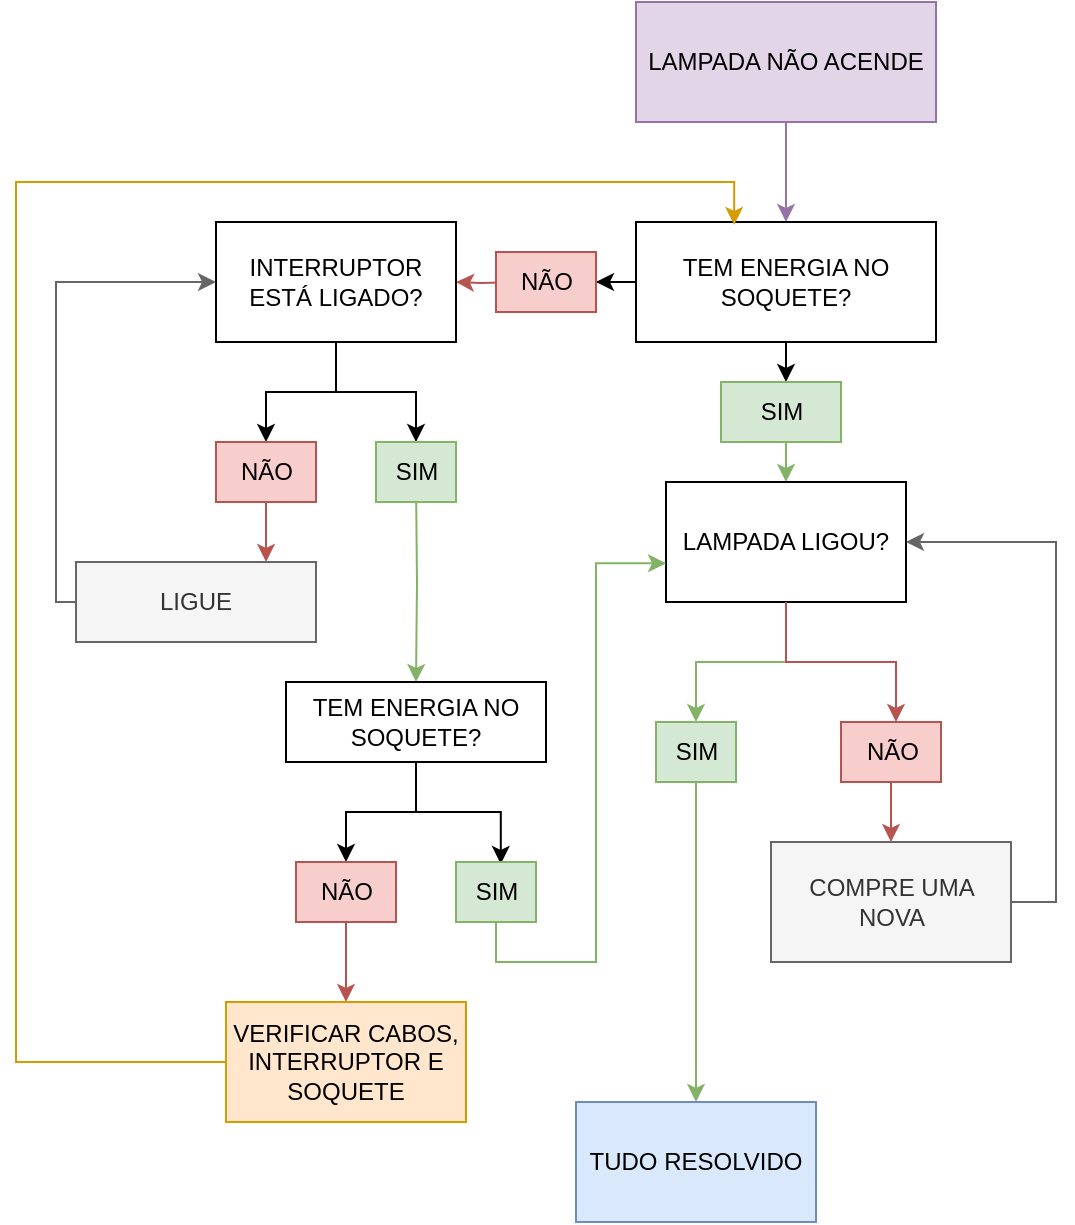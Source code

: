 <mxfile version="21.7.4" type="github">
  <diagram name="Página-1" id="CAikxUyKD4PRSJyLO2kP">
    <mxGraphModel dx="1728" dy="620" grid="1" gridSize="10" guides="1" tooltips="1" connect="1" arrows="1" fold="1" page="1" pageScale="1" pageWidth="827" pageHeight="1169" math="0" shadow="0">
      <root>
        <mxCell id="0" />
        <mxCell id="1" parent="0" />
        <mxCell id="uMKkj9IWUREVqiduz7nh-5" value="" style="edgeStyle=orthogonalEdgeStyle;rounded=0;orthogonalLoop=1;jettySize=auto;html=1;fillColor=#e1d5e7;strokeColor=#9673a6;" edge="1" parent="1" source="uMKkj9IWUREVqiduz7nh-1" target="uMKkj9IWUREVqiduz7nh-4">
          <mxGeometry relative="1" as="geometry" />
        </mxCell>
        <mxCell id="uMKkj9IWUREVqiduz7nh-1" value="LAMPADA NÃO ACENDE" style="rounded=0;whiteSpace=wrap;html=1;arcSize=50;labelBackgroundColor=none;fillColor=#e1d5e7;strokeColor=#9673a6;" vertex="1" parent="1">
          <mxGeometry x="510" y="110" width="150" height="60" as="geometry" />
        </mxCell>
        <mxCell id="uMKkj9IWUREVqiduz7nh-24" value="" style="edgeStyle=orthogonalEdgeStyle;rounded=0;orthogonalLoop=1;jettySize=auto;html=1;" edge="1" parent="1" source="uMKkj9IWUREVqiduz7nh-4" target="uMKkj9IWUREVqiduz7nh-23">
          <mxGeometry relative="1" as="geometry" />
        </mxCell>
        <mxCell id="uMKkj9IWUREVqiduz7nh-65" style="edgeStyle=orthogonalEdgeStyle;rounded=0;orthogonalLoop=1;jettySize=auto;html=1;entryX=0.54;entryY=0.01;entryDx=0;entryDy=0;entryPerimeter=0;" edge="1" parent="1" source="uMKkj9IWUREVqiduz7nh-4" target="uMKkj9IWUREVqiduz7nh-18">
          <mxGeometry relative="1" as="geometry" />
        </mxCell>
        <mxCell id="uMKkj9IWUREVqiduz7nh-4" value="TEM ENERGIA NO SOQUETE?" style="rounded=0;whiteSpace=wrap;html=1;arcSize=50;" vertex="1" parent="1">
          <mxGeometry x="510" y="220" width="150" height="60" as="geometry" />
        </mxCell>
        <mxCell id="uMKkj9IWUREVqiduz7nh-85" value="" style="edgeStyle=orthogonalEdgeStyle;rounded=0;orthogonalLoop=1;jettySize=auto;html=1;entryX=0.5;entryY=0;entryDx=0;entryDy=0;fillColor=#d5e8d4;strokeColor=#82b366;" edge="1" parent="1" source="uMKkj9IWUREVqiduz7nh-18" target="uMKkj9IWUREVqiduz7nh-19">
          <mxGeometry relative="1" as="geometry">
            <mxPoint x="570" y="340" as="targetPoint" />
            <Array as="points">
              <mxPoint x="585" y="340" />
              <mxPoint x="585" y="340" />
            </Array>
          </mxGeometry>
        </mxCell>
        <mxCell id="uMKkj9IWUREVqiduz7nh-18" value="SIM" style="text;html=1;strokeColor=#82b366;fillColor=#d5e8d4;align=center;verticalAlign=middle;whiteSpace=wrap;rounded=0;" vertex="1" parent="1">
          <mxGeometry x="552.5" y="300" width="60" height="30" as="geometry" />
        </mxCell>
        <mxCell id="uMKkj9IWUREVqiduz7nh-19" value="LAMPADA LIGOU?" style="whiteSpace=wrap;html=1;" vertex="1" parent="1">
          <mxGeometry x="525" y="350" width="120" height="60" as="geometry" />
        </mxCell>
        <mxCell id="uMKkj9IWUREVqiduz7nh-26" value="" style="edgeStyle=orthogonalEdgeStyle;rounded=0;orthogonalLoop=1;jettySize=auto;html=1;fillColor=#f8cecc;strokeColor=#b85450;" edge="1" parent="1" target="uMKkj9IWUREVqiduz7nh-25">
          <mxGeometry relative="1" as="geometry">
            <mxPoint x="452.5" y="250.0" as="sourcePoint" />
          </mxGeometry>
        </mxCell>
        <mxCell id="uMKkj9IWUREVqiduz7nh-23" value="NÃO" style="text;html=1;align=center;verticalAlign=middle;resizable=0;points=[];autosize=1;strokeColor=#b85450;fillColor=#f8cecc;" vertex="1" parent="1">
          <mxGeometry x="440" y="235" width="50" height="30" as="geometry" />
        </mxCell>
        <mxCell id="uMKkj9IWUREVqiduz7nh-54" value="" style="edgeStyle=orthogonalEdgeStyle;rounded=0;orthogonalLoop=1;jettySize=auto;html=1;" edge="1" parent="1" source="uMKkj9IWUREVqiduz7nh-25" target="uMKkj9IWUREVqiduz7nh-53">
          <mxGeometry relative="1" as="geometry" />
        </mxCell>
        <mxCell id="uMKkj9IWUREVqiduz7nh-56" style="edgeStyle=orthogonalEdgeStyle;rounded=0;orthogonalLoop=1;jettySize=auto;html=1;" edge="1" parent="1" source="uMKkj9IWUREVqiduz7nh-25" target="uMKkj9IWUREVqiduz7nh-55">
          <mxGeometry relative="1" as="geometry" />
        </mxCell>
        <mxCell id="uMKkj9IWUREVqiduz7nh-25" value="INTERRUPTOR ESTÁ LIGADO?" style="whiteSpace=wrap;html=1;" vertex="1" parent="1">
          <mxGeometry x="300" y="220" width="120" height="60" as="geometry" />
        </mxCell>
        <mxCell id="uMKkj9IWUREVqiduz7nh-35" value="" style="edgeStyle=orthogonalEdgeStyle;rounded=0;orthogonalLoop=1;jettySize=auto;html=1;exitX=0.5;exitY=1;exitDx=0;exitDy=0;fillColor=#d5e8d4;strokeColor=#82b366;" edge="1" parent="1" source="uMKkj9IWUREVqiduz7nh-19" target="uMKkj9IWUREVqiduz7nh-34">
          <mxGeometry relative="1" as="geometry">
            <mxPoint x="585" y="580" as="sourcePoint" />
            <Array as="points">
              <mxPoint x="585" y="440" />
              <mxPoint x="540" y="440" />
            </Array>
          </mxGeometry>
        </mxCell>
        <mxCell id="uMKkj9IWUREVqiduz7nh-38" style="edgeStyle=orthogonalEdgeStyle;rounded=0;orthogonalLoop=1;jettySize=auto;html=1;exitX=0.5;exitY=1;exitDx=0;exitDy=0;fillColor=#f8cecc;strokeColor=#b85450;" edge="1" parent="1" source="uMKkj9IWUREVqiduz7nh-19" target="uMKkj9IWUREVqiduz7nh-36">
          <mxGeometry relative="1" as="geometry">
            <mxPoint x="585" y="530" as="sourcePoint" />
            <Array as="points">
              <mxPoint x="585" y="440" />
              <mxPoint x="640" y="440" />
            </Array>
          </mxGeometry>
        </mxCell>
        <mxCell id="uMKkj9IWUREVqiduz7nh-84" style="edgeStyle=orthogonalEdgeStyle;rounded=0;orthogonalLoop=1;jettySize=auto;html=1;entryX=0.5;entryY=0;entryDx=0;entryDy=0;fillColor=#d5e8d4;strokeColor=#82b366;" edge="1" parent="1" source="uMKkj9IWUREVqiduz7nh-34" target="uMKkj9IWUREVqiduz7nh-41">
          <mxGeometry relative="1" as="geometry" />
        </mxCell>
        <mxCell id="uMKkj9IWUREVqiduz7nh-34" value="SIM&lt;br&gt;" style="text;html=1;align=center;verticalAlign=middle;resizable=0;points=[];autosize=1;strokeColor=#82b366;fillColor=#d5e8d4;" vertex="1" parent="1">
          <mxGeometry x="520" y="470" width="40" height="30" as="geometry" />
        </mxCell>
        <mxCell id="uMKkj9IWUREVqiduz7nh-82" value="" style="edgeStyle=orthogonalEdgeStyle;rounded=0;orthogonalLoop=1;jettySize=auto;html=1;fillColor=#f8cecc;strokeColor=#b85450;" edge="1" parent="1" source="uMKkj9IWUREVqiduz7nh-36" target="uMKkj9IWUREVqiduz7nh-61">
          <mxGeometry relative="1" as="geometry" />
        </mxCell>
        <mxCell id="uMKkj9IWUREVqiduz7nh-36" value="NÃO" style="text;html=1;align=center;verticalAlign=middle;resizable=0;points=[];autosize=1;strokeColor=#b85450;fillColor=#f8cecc;" vertex="1" parent="1">
          <mxGeometry x="612.5" y="470" width="50" height="30" as="geometry" />
        </mxCell>
        <mxCell id="uMKkj9IWUREVqiduz7nh-41" value="TUDO RESOLVIDO" style="whiteSpace=wrap;html=1;fillColor=#dae8fc;strokeColor=#6c8ebf;" vertex="1" parent="1">
          <mxGeometry x="480" y="660" width="120" height="60" as="geometry" />
        </mxCell>
        <mxCell id="uMKkj9IWUREVqiduz7nh-67" value="" style="edgeStyle=orthogonalEdgeStyle;rounded=0;orthogonalLoop=1;jettySize=auto;html=1;entryX=0.5;entryY=0;entryDx=0;entryDy=0;fillColor=#d5e8d4;strokeColor=#82b366;" edge="1" parent="1" target="uMKkj9IWUREVqiduz7nh-66">
          <mxGeometry relative="1" as="geometry">
            <mxPoint x="400.003" y="350" as="sourcePoint" />
            <mxPoint x="390.25" y="429.52" as="targetPoint" />
            <Array as="points" />
          </mxGeometry>
        </mxCell>
        <mxCell id="uMKkj9IWUREVqiduz7nh-53" value="SIM" style="text;html=1;align=center;verticalAlign=middle;resizable=0;points=[];autosize=1;strokeColor=#82b366;fillColor=#d5e8d4;" vertex="1" parent="1">
          <mxGeometry x="380" y="330" width="40" height="30" as="geometry" />
        </mxCell>
        <mxCell id="uMKkj9IWUREVqiduz7nh-58" value="" style="edgeStyle=orthogonalEdgeStyle;rounded=0;orthogonalLoop=1;jettySize=auto;html=1;fillColor=#f8cecc;strokeColor=#b85450;" edge="1" parent="1" source="uMKkj9IWUREVqiduz7nh-55">
          <mxGeometry relative="1" as="geometry">
            <mxPoint x="325.048" y="390" as="targetPoint" />
          </mxGeometry>
        </mxCell>
        <mxCell id="uMKkj9IWUREVqiduz7nh-55" value="NÃO" style="text;html=1;align=center;verticalAlign=middle;resizable=0;points=[];autosize=1;strokeColor=#b85450;fillColor=#f8cecc;" vertex="1" parent="1">
          <mxGeometry x="300" y="330" width="50" height="30" as="geometry" />
        </mxCell>
        <mxCell id="uMKkj9IWUREVqiduz7nh-79" style="edgeStyle=orthogonalEdgeStyle;rounded=0;orthogonalLoop=1;jettySize=auto;html=1;entryX=0;entryY=0.5;entryDx=0;entryDy=0;exitX=0;exitY=0.5;exitDx=0;exitDy=0;fillColor=#f5f5f5;strokeColor=#666666;" edge="1" parent="1" source="uMKkj9IWUREVqiduz7nh-59" target="uMKkj9IWUREVqiduz7nh-25">
          <mxGeometry relative="1" as="geometry">
            <Array as="points">
              <mxPoint x="220" y="410" />
              <mxPoint x="220" y="250" />
            </Array>
          </mxGeometry>
        </mxCell>
        <mxCell id="uMKkj9IWUREVqiduz7nh-59" value="LIGUE" style="whiteSpace=wrap;html=1;fillColor=#f5f5f5;fontColor=#333333;strokeColor=#666666;" vertex="1" parent="1">
          <mxGeometry x="230" y="390" width="120" height="40" as="geometry" />
        </mxCell>
        <mxCell id="uMKkj9IWUREVqiduz7nh-81" style="edgeStyle=orthogonalEdgeStyle;rounded=0;orthogonalLoop=1;jettySize=auto;html=1;entryX=1;entryY=0.5;entryDx=0;entryDy=0;exitX=1;exitY=0.5;exitDx=0;exitDy=0;fillColor=#f5f5f5;strokeColor=#666666;" edge="1" parent="1" source="uMKkj9IWUREVqiduz7nh-61" target="uMKkj9IWUREVqiduz7nh-19">
          <mxGeometry relative="1" as="geometry">
            <mxPoint x="730" y="370" as="targetPoint" />
            <Array as="points">
              <mxPoint x="720" y="560" />
              <mxPoint x="720" y="380" />
            </Array>
          </mxGeometry>
        </mxCell>
        <mxCell id="uMKkj9IWUREVqiduz7nh-61" value="COMPRE UMA NOVA" style="whiteSpace=wrap;html=1;fillColor=#f5f5f5;strokeColor=#666666;fontColor=#333333;" vertex="1" parent="1">
          <mxGeometry x="577.5" y="530" width="120" height="60" as="geometry" />
        </mxCell>
        <mxCell id="uMKkj9IWUREVqiduz7nh-71" style="edgeStyle=orthogonalEdgeStyle;rounded=0;orthogonalLoop=1;jettySize=auto;html=1;" edge="1" parent="1" source="uMKkj9IWUREVqiduz7nh-66" target="uMKkj9IWUREVqiduz7nh-70">
          <mxGeometry relative="1" as="geometry" />
        </mxCell>
        <mxCell id="uMKkj9IWUREVqiduz7nh-72" style="edgeStyle=orthogonalEdgeStyle;rounded=0;orthogonalLoop=1;jettySize=auto;html=1;entryX=0.56;entryY=0.032;entryDx=0;entryDy=0;entryPerimeter=0;" edge="1" parent="1" source="uMKkj9IWUREVqiduz7nh-66" target="uMKkj9IWUREVqiduz7nh-69">
          <mxGeometry relative="1" as="geometry" />
        </mxCell>
        <mxCell id="uMKkj9IWUREVqiduz7nh-66" value="TEM ENERGIA NO SOQUETE?" style="whiteSpace=wrap;html=1;" vertex="1" parent="1">
          <mxGeometry x="335" y="450" width="130" height="40" as="geometry" />
        </mxCell>
        <mxCell id="uMKkj9IWUREVqiduz7nh-78" style="edgeStyle=orthogonalEdgeStyle;rounded=0;orthogonalLoop=1;jettySize=auto;html=1;entryX=0.003;entryY=0.677;entryDx=0;entryDy=0;entryPerimeter=0;exitX=0.5;exitY=1;exitDx=0;exitDy=0;exitPerimeter=0;fillColor=#d5e8d4;strokeColor=#82b366;" edge="1" parent="1" source="uMKkj9IWUREVqiduz7nh-69">
          <mxGeometry relative="1" as="geometry">
            <mxPoint x="525.0" y="390.62" as="targetPoint" />
            <mxPoint x="411.28" y="573.72" as="sourcePoint" />
            <Array as="points">
              <mxPoint x="440" y="590" />
              <mxPoint x="490" y="590" />
              <mxPoint x="490" y="391" />
            </Array>
          </mxGeometry>
        </mxCell>
        <mxCell id="uMKkj9IWUREVqiduz7nh-69" value="SIM" style="text;html=1;align=center;verticalAlign=middle;resizable=0;points=[];autosize=1;strokeColor=#82b366;fillColor=#d5e8d4;" vertex="1" parent="1">
          <mxGeometry x="420" y="540" width="40" height="30" as="geometry" />
        </mxCell>
        <mxCell id="uMKkj9IWUREVqiduz7nh-74" value="" style="edgeStyle=orthogonalEdgeStyle;rounded=0;orthogonalLoop=1;jettySize=auto;html=1;fillColor=#f8cecc;strokeColor=#b85450;" edge="1" parent="1" source="uMKkj9IWUREVqiduz7nh-70" target="uMKkj9IWUREVqiduz7nh-73">
          <mxGeometry relative="1" as="geometry" />
        </mxCell>
        <mxCell id="uMKkj9IWUREVqiduz7nh-70" value="NÃO" style="text;html=1;align=center;verticalAlign=middle;resizable=0;points=[];autosize=1;strokeColor=#b85450;fillColor=#f8cecc;" vertex="1" parent="1">
          <mxGeometry x="340" y="540" width="50" height="30" as="geometry" />
        </mxCell>
        <mxCell id="uMKkj9IWUREVqiduz7nh-76" style="edgeStyle=orthogonalEdgeStyle;rounded=0;orthogonalLoop=1;jettySize=auto;html=1;entryX=0.327;entryY=0.024;entryDx=0;entryDy=0;entryPerimeter=0;fillColor=#ffe6cc;strokeColor=#d79b00;exitX=0;exitY=0.5;exitDx=0;exitDy=0;" edge="1" parent="1" source="uMKkj9IWUREVqiduz7nh-73" target="uMKkj9IWUREVqiduz7nh-4">
          <mxGeometry relative="1" as="geometry">
            <mxPoint x="560" y="200" as="targetPoint" />
            <mxPoint x="274" y="640" as="sourcePoint" />
            <Array as="points">
              <mxPoint x="200" y="640" />
              <mxPoint x="200" y="200" />
              <mxPoint x="559" y="200" />
            </Array>
          </mxGeometry>
        </mxCell>
        <mxCell id="uMKkj9IWUREVqiduz7nh-73" value="VERIFICAR CABOS, INTERRUPTOR E SOQUETE" style="whiteSpace=wrap;html=1;fillColor=#ffe6cc;strokeColor=#d79b00;" vertex="1" parent="1">
          <mxGeometry x="305" y="610" width="120" height="60" as="geometry" />
        </mxCell>
      </root>
    </mxGraphModel>
  </diagram>
</mxfile>
